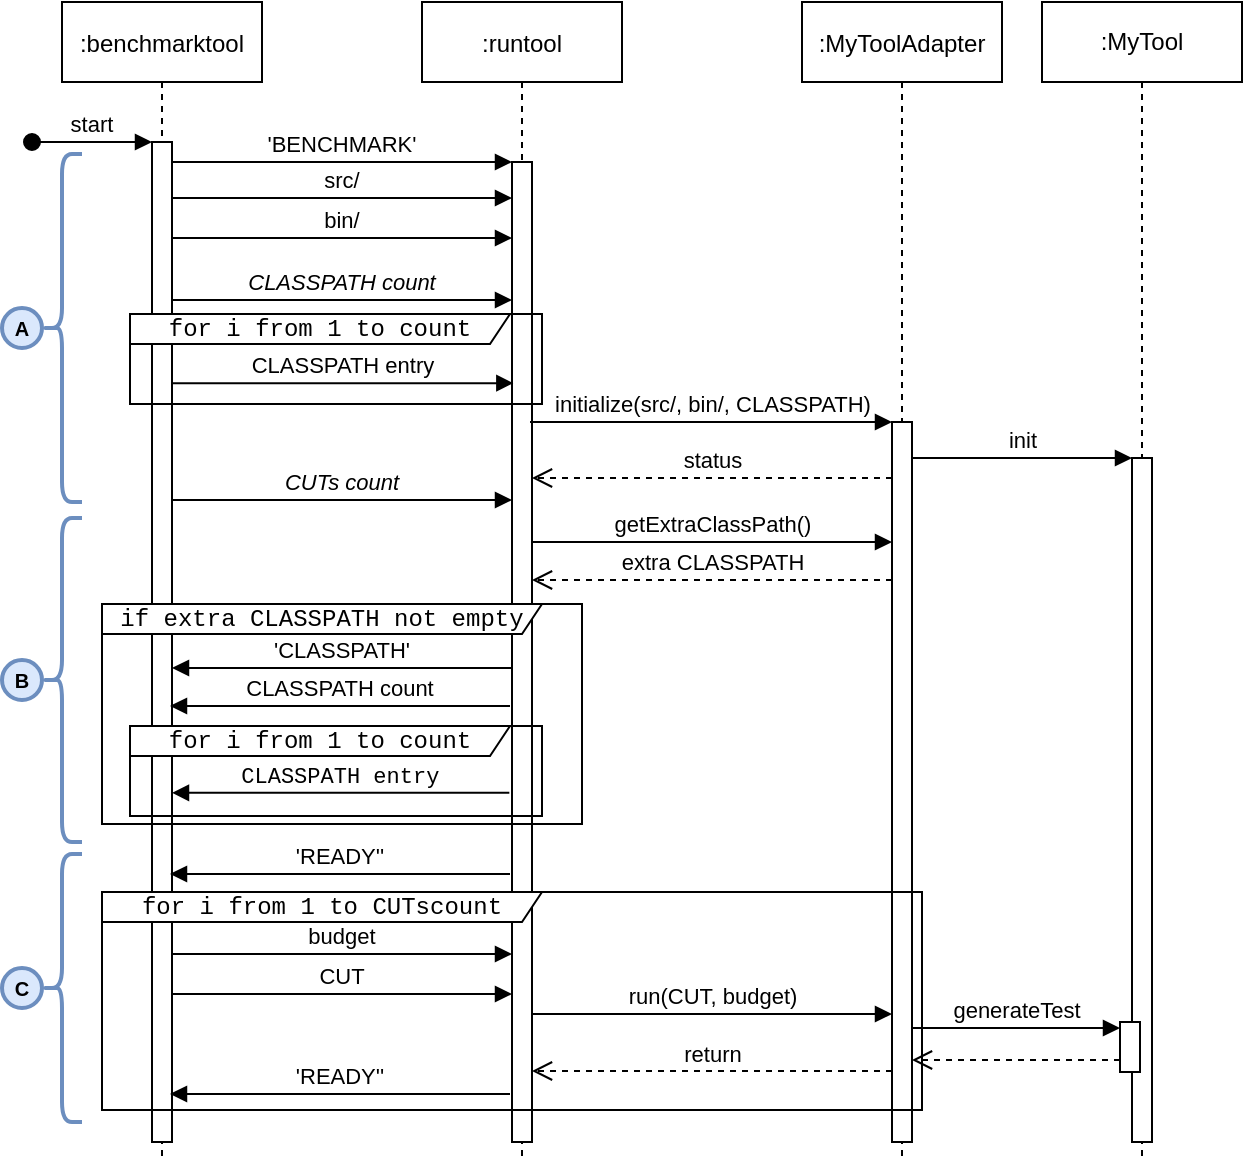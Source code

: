 <mxfile version="19.0.3" type="device"><diagram id="kgpKYQtTHZ0yAKxKKP6v" name="Page-1"><mxGraphModel dx="485" dy="376" grid="1" gridSize="10" guides="1" tooltips="1" connect="1" arrows="1" fold="1" page="1" pageScale="1" pageWidth="850" pageHeight="1100" math="0" shadow="0"><root><mxCell id="0"/><mxCell id="1" parent="0"/><mxCell id="3nuBFxr9cyL0pnOWT2aG-1" value=":benchmarktool" style="shape=umlLifeline;perimeter=lifelinePerimeter;container=1;collapsible=0;recursiveResize=0;rounded=0;shadow=0;strokeWidth=1;" parent="1" vertex="1"><mxGeometry x="120" y="80" width="100" height="580" as="geometry"/></mxCell><mxCell id="3nuBFxr9cyL0pnOWT2aG-2" value="" style="points=[];perimeter=orthogonalPerimeter;rounded=0;shadow=0;strokeWidth=1;" parent="3nuBFxr9cyL0pnOWT2aG-1" vertex="1"><mxGeometry x="45" y="70" width="10" height="500" as="geometry"/></mxCell><mxCell id="3nuBFxr9cyL0pnOWT2aG-3" value="start" style="verticalAlign=bottom;startArrow=oval;endArrow=block;startSize=8;shadow=0;strokeWidth=1;" parent="3nuBFxr9cyL0pnOWT2aG-1" target="3nuBFxr9cyL0pnOWT2aG-2" edge="1"><mxGeometry relative="1" as="geometry"><mxPoint x="-15" y="70" as="sourcePoint"/></mxGeometry></mxCell><mxCell id="3nuBFxr9cyL0pnOWT2aG-5" value=":runtool" style="shape=umlLifeline;perimeter=lifelinePerimeter;container=1;collapsible=0;recursiveResize=0;rounded=0;shadow=0;strokeWidth=1;" parent="1" vertex="1"><mxGeometry x="300" y="80" width="100" height="580" as="geometry"/></mxCell><mxCell id="3nuBFxr9cyL0pnOWT2aG-6" value="" style="points=[];perimeter=orthogonalPerimeter;rounded=0;shadow=0;strokeWidth=1;" parent="3nuBFxr9cyL0pnOWT2aG-5" vertex="1"><mxGeometry x="45" y="80" width="10" height="490" as="geometry"/></mxCell><mxCell id="XowQG6pwx311aU_FqEhj-15" value="for i from 1 to count" style="shape=umlFrame;whiteSpace=wrap;html=1;fontFamily=Courier New;width=190;height=15;" parent="3nuBFxr9cyL0pnOWT2aG-5" vertex="1"><mxGeometry x="-146" y="362" width="206" height="45" as="geometry"/></mxCell><mxCell id="3nuBFxr9cyL0pnOWT2aG-8" value="'BENCHMARK'" style="verticalAlign=bottom;endArrow=block;entryX=0;entryY=0;shadow=0;strokeWidth=1;" parent="1" source="3nuBFxr9cyL0pnOWT2aG-2" target="3nuBFxr9cyL0pnOWT2aG-6" edge="1"><mxGeometry relative="1" as="geometry"><mxPoint x="275" y="160" as="sourcePoint"/></mxGeometry></mxCell><mxCell id="XowQG6pwx311aU_FqEhj-1" value=":MyToolAdapter" style="shape=umlLifeline;perimeter=lifelinePerimeter;container=1;collapsible=0;recursiveResize=0;rounded=0;shadow=0;strokeWidth=1;" parent="1" vertex="1"><mxGeometry x="490" y="80" width="100" height="580" as="geometry"/></mxCell><mxCell id="XowQG6pwx311aU_FqEhj-21" value="" style="html=1;points=[];perimeter=orthogonalPerimeter;fontFamily=Helvetica;" parent="XowQG6pwx311aU_FqEhj-1" vertex="1"><mxGeometry x="45" y="270" width="10" height="20" as="geometry"/></mxCell><mxCell id="XowQG6pwx311aU_FqEhj-28" value="" style="html=1;points=[];perimeter=orthogonalPerimeter;fontFamily=Helvetica;" parent="XowQG6pwx311aU_FqEhj-1" vertex="1"><mxGeometry x="45" y="506" width="10" height="30" as="geometry"/></mxCell><mxCell id="XowQG6pwx311aU_FqEhj-17" value="" style="html=1;points=[];perimeter=orthogonalPerimeter;fontFamily=Helvetica;" parent="XowQG6pwx311aU_FqEhj-1" vertex="1"><mxGeometry x="45" y="210" width="10" height="360" as="geometry"/></mxCell><mxCell id="XowQG6pwx311aU_FqEhj-3" value="src/" style="verticalAlign=bottom;endArrow=block;shadow=0;strokeWidth=1;fontFamily=Helvetica;" parent="1" edge="1"><mxGeometry relative="1" as="geometry"><mxPoint x="175.0" y="178" as="sourcePoint"/><mxPoint x="345" y="178" as="targetPoint"/><Array as="points"><mxPoint x="280" y="178"/></Array></mxGeometry></mxCell><mxCell id="XowQG6pwx311aU_FqEhj-4" value="bin/" style="verticalAlign=bottom;endArrow=block;shadow=0;strokeWidth=1;fontFamily=Helvetica;" parent="1" edge="1"><mxGeometry relative="1" as="geometry"><mxPoint x="175.0" y="198" as="sourcePoint"/><mxPoint x="345" y="198" as="targetPoint"/><Array as="points"><mxPoint x="285" y="198"/></Array></mxGeometry></mxCell><mxCell id="XowQG6pwx311aU_FqEhj-6" value="CLASSPATH count" style="verticalAlign=bottom;endArrow=block;shadow=0;strokeWidth=1;fontFamily=Helvetica;fontStyle=2" parent="1" edge="1"><mxGeometry relative="1" as="geometry"><mxPoint x="175" y="229" as="sourcePoint"/><mxPoint x="345" y="229" as="targetPoint"/><Array as="points"/></mxGeometry></mxCell><mxCell id="XowQG6pwx311aU_FqEhj-8" value="CLASSPATH entry" style="verticalAlign=bottom;endArrow=block;shadow=0;strokeWidth=1;fontFamily=Helvetica;fontStyle=0;entryX=0.067;entryY=0.332;entryDx=0;entryDy=0;entryPerimeter=0;" parent="1" edge="1"><mxGeometry relative="1" as="geometry"><mxPoint x="175" y="270.6" as="sourcePoint"/><mxPoint x="345.67" y="270.6" as="targetPoint"/><Array as="points"/></mxGeometry></mxCell><mxCell id="XowQG6pwx311aU_FqEhj-9" value="CUTs count" style="verticalAlign=bottom;endArrow=block;shadow=0;strokeWidth=1;fontFamily=Helvetica;fontStyle=2" parent="1" edge="1"><mxGeometry relative="1" as="geometry"><mxPoint x="175" y="329" as="sourcePoint"/><mxPoint x="345" y="329" as="targetPoint"/><Array as="points"/></mxGeometry></mxCell><mxCell id="XowQG6pwx311aU_FqEhj-12" value="'CLASSPATH'" style="verticalAlign=bottom;endArrow=block;shadow=0;strokeWidth=1;fontFamily=Helvetica;fontStyle=0;" parent="1" edge="1"><mxGeometry relative="1" as="geometry"><mxPoint x="345" y="413" as="sourcePoint"/><mxPoint x="175" y="413" as="targetPoint"/><Array as="points"/></mxGeometry></mxCell><mxCell id="XowQG6pwx311aU_FqEhj-13" value="CLASSPATH count" style="verticalAlign=bottom;endArrow=block;shadow=0;strokeWidth=1;fontFamily=Helvetica;fontStyle=0;" parent="1" edge="1"><mxGeometry relative="1" as="geometry"><mxPoint x="344" y="432" as="sourcePoint"/><mxPoint x="174" y="432" as="targetPoint"/><Array as="points"/></mxGeometry></mxCell><mxCell id="XowQG6pwx311aU_FqEhj-14" value="CLASSPATH entry" style="verticalAlign=bottom;endArrow=block;shadow=0;strokeWidth=1;fontFamily=Courier New;fontStyle=0;exitX=-0.133;exitY=0.659;exitDx=0;exitDy=0;exitPerimeter=0;" parent="1" edge="1"><mxGeometry relative="1" as="geometry"><mxPoint x="343.67" y="475.42" as="sourcePoint"/><mxPoint x="175" y="475.42" as="targetPoint"/><Array as="points"/></mxGeometry></mxCell><mxCell id="XowQG6pwx311aU_FqEhj-18" value="initialize(src/, bin/, CLASSPATH)" style="html=1;verticalAlign=bottom;endArrow=block;entryX=0;entryY=0;fontFamily=Helvetica;" parent="1" target="XowQG6pwx311aU_FqEhj-17" edge="1"><mxGeometry relative="1" as="geometry"><mxPoint x="354" y="290" as="sourcePoint"/></mxGeometry></mxCell><mxCell id="XowQG6pwx311aU_FqEhj-19" value="status" style="html=1;verticalAlign=bottom;endArrow=open;dashed=1;endSize=8;fontFamily=Helvetica;" parent="1" source="XowQG6pwx311aU_FqEhj-17" edge="1"><mxGeometry relative="1" as="geometry"><mxPoint x="355" y="318" as="targetPoint"/></mxGeometry></mxCell><mxCell id="XowQG6pwx311aU_FqEhj-20" value="'READY''" style="verticalAlign=bottom;endArrow=block;shadow=0;strokeWidth=1;fontFamily=Helvetica;fontStyle=0;" parent="1" edge="1"><mxGeometry relative="1" as="geometry"><mxPoint x="344" y="516" as="sourcePoint"/><mxPoint x="174" y="516" as="targetPoint"/><Array as="points"/></mxGeometry></mxCell><mxCell id="XowQG6pwx311aU_FqEhj-22" value="getExtraClassPath()" style="html=1;verticalAlign=bottom;endArrow=block;entryX=0;entryY=0;fontFamily=Helvetica;" parent="1" source="3nuBFxr9cyL0pnOWT2aG-6" target="XowQG6pwx311aU_FqEhj-21" edge="1"><mxGeometry relative="1" as="geometry"><mxPoint x="465" y="350" as="sourcePoint"/></mxGeometry></mxCell><mxCell id="XowQG6pwx311aU_FqEhj-23" value="extra CLASSPATH" style="html=1;verticalAlign=bottom;endArrow=open;dashed=1;endSize=8;exitX=0;exitY=0.95;fontFamily=Helvetica;" parent="1" source="XowQG6pwx311aU_FqEhj-21" target="3nuBFxr9cyL0pnOWT2aG-6" edge="1"><mxGeometry relative="1" as="geometry"><mxPoint x="400" y="369" as="targetPoint"/></mxGeometry></mxCell><mxCell id="XowQG6pwx311aU_FqEhj-5" value="for i from 1 to count" style="shape=umlFrame;whiteSpace=wrap;html=1;fontFamily=Courier New;width=190;height=15;" parent="1" vertex="1"><mxGeometry x="154" y="236" width="206" height="45" as="geometry"/></mxCell><mxCell id="XowQG6pwx311aU_FqEhj-11" value="if extra CLASSPATH not empty" style="shape=umlFrame;whiteSpace=wrap;html=1;fontFamily=Courier New;width=220;height=15;" parent="1" vertex="1"><mxGeometry x="140" y="381" width="240" height="110" as="geometry"/></mxCell><mxCell id="XowQG6pwx311aU_FqEhj-24" value="'READY''" style="verticalAlign=bottom;endArrow=block;shadow=0;strokeWidth=1;fontFamily=Helvetica;fontStyle=0;" parent="1" edge="1"><mxGeometry relative="1" as="geometry"><mxPoint x="344" y="626" as="sourcePoint"/><mxPoint x="174" y="626" as="targetPoint"/><Array as="points"/></mxGeometry></mxCell><mxCell id="XowQG6pwx311aU_FqEhj-25" value="budget" style="verticalAlign=bottom;endArrow=block;shadow=0;strokeWidth=1;fontFamily=Helvetica;fontStyle=0" parent="1" edge="1"><mxGeometry relative="1" as="geometry"><mxPoint x="175" y="556" as="sourcePoint"/><mxPoint x="345" y="556" as="targetPoint"/><Array as="points"/></mxGeometry></mxCell><mxCell id="XowQG6pwx311aU_FqEhj-27" value="CUT" style="verticalAlign=bottom;endArrow=block;shadow=0;strokeWidth=1;fontFamily=Helvetica;fontStyle=0" parent="1" edge="1"><mxGeometry relative="1" as="geometry"><mxPoint x="175" y="576" as="sourcePoint"/><mxPoint x="345" y="576" as="targetPoint"/><Array as="points"/></mxGeometry></mxCell><mxCell id="XowQG6pwx311aU_FqEhj-29" value="run(CUT, budget)" style="html=1;verticalAlign=bottom;endArrow=block;entryX=0;entryY=0;fontFamily=Helvetica;" parent="1" target="XowQG6pwx311aU_FqEhj-28" edge="1"><mxGeometry relative="1" as="geometry"><mxPoint x="355" y="586" as="sourcePoint"/></mxGeometry></mxCell><mxCell id="XowQG6pwx311aU_FqEhj-30" value="return" style="html=1;verticalAlign=bottom;endArrow=open;dashed=1;endSize=8;exitX=0;exitY=0.95;fontFamily=Helvetica;" parent="1" source="XowQG6pwx311aU_FqEhj-28" edge="1"><mxGeometry relative="1" as="geometry"><mxPoint x="355" y="614.5" as="targetPoint"/></mxGeometry></mxCell><mxCell id="XowQG6pwx311aU_FqEhj-33" value="&lt;span style=&quot;font-size: 10px&quot;&gt;A&lt;/span&gt;" style="ellipse;whiteSpace=wrap;html=1;aspect=fixed;strokeWidth=2;fillColor=#dae8fc;fontFamily=Helvetica;strokeColor=#6c8ebf;fontSize=10;fontStyle=1;spacing=0;" parent="1" vertex="1"><mxGeometry x="90" y="233" width="20" height="20" as="geometry"/></mxCell><mxCell id="XowQG6pwx311aU_FqEhj-34" value="&lt;span style=&quot;font-size: 10px&quot;&gt;B&lt;/span&gt;" style="ellipse;whiteSpace=wrap;html=1;aspect=fixed;strokeWidth=2;fillColor=#dae8fc;fontFamily=Helvetica;strokeColor=#6c8ebf;fontSize=10;fontStyle=1;spacing=0;" parent="1" vertex="1"><mxGeometry x="90" y="409" width="20" height="20" as="geometry"/></mxCell><mxCell id="XowQG6pwx311aU_FqEhj-35" value="&lt;span style=&quot;font-size: 10px&quot;&gt;C&lt;/span&gt;" style="ellipse;whiteSpace=wrap;html=1;aspect=fixed;strokeWidth=2;fillColor=#dae8fc;fontFamily=Helvetica;strokeColor=#6c8ebf;fontSize=10;fontStyle=1;spacing=0;" parent="1" vertex="1"><mxGeometry x="90" y="563" width="20" height="20" as="geometry"/></mxCell><mxCell id="XowQG6pwx311aU_FqEhj-36" value="" style="shape=curlyBracket;whiteSpace=wrap;html=1;rounded=1;fontFamily=Helvetica;size=0.5;fillColor=#dae8fc;strokeColor=#6c8ebf;strokeWidth=2;" parent="1" vertex="1"><mxGeometry x="110" y="156" width="20" height="174" as="geometry"/></mxCell><mxCell id="XowQG6pwx311aU_FqEhj-37" value="" style="shape=curlyBracket;whiteSpace=wrap;html=1;rounded=1;fontFamily=Helvetica;size=0.5;fillColor=#dae8fc;strokeColor=#6c8ebf;strokeWidth=2;" parent="1" vertex="1"><mxGeometry x="110" y="338" width="20" height="162" as="geometry"/></mxCell><mxCell id="XowQG6pwx311aU_FqEhj-38" value="" style="shape=curlyBracket;whiteSpace=wrap;html=1;rounded=1;fontFamily=Helvetica;size=0.5;fillColor=#dae8fc;strokeColor=#6c8ebf;strokeWidth=2;" parent="1" vertex="1"><mxGeometry x="110" y="506" width="20" height="134" as="geometry"/></mxCell><mxCell id="INVJpRHgs7qI6EcaiGd8-5" value=":MyTool" style="shape=umlLifeline;perimeter=lifelinePerimeter;whiteSpace=wrap;html=1;container=1;collapsible=0;recursiveResize=0;outlineConnect=0;" vertex="1" parent="1"><mxGeometry x="610" y="80" width="100" height="580" as="geometry"/></mxCell><mxCell id="INVJpRHgs7qI6EcaiGd8-15" value="" style="html=1;points=[];perimeter=orthogonalPerimeter;fontFamily=Helvetica;" vertex="1" parent="INVJpRHgs7qI6EcaiGd8-5"><mxGeometry x="45" y="228" width="10" height="342" as="geometry"/></mxCell><mxCell id="INVJpRHgs7qI6EcaiGd8-17" value="" style="html=1;points=[];perimeter=orthogonalPerimeter;fontFamily=Helvetica;" vertex="1" parent="INVJpRHgs7qI6EcaiGd8-5"><mxGeometry x="39" y="510" width="10" height="25" as="geometry"/></mxCell><mxCell id="INVJpRHgs7qI6EcaiGd8-16" value="init" style="html=1;verticalAlign=bottom;endArrow=block;entryX=0;entryY=0;fontFamily=Helvetica;" edge="1" parent="1" target="INVJpRHgs7qI6EcaiGd8-15" source="XowQG6pwx311aU_FqEhj-17"><mxGeometry relative="1" as="geometry"><mxPoint x="560" y="308" as="sourcePoint"/></mxGeometry></mxCell><mxCell id="INVJpRHgs7qI6EcaiGd8-18" value="generateTest" style="html=1;verticalAlign=bottom;endArrow=block;fontFamily=Helvetica;" edge="1" parent="1" target="INVJpRHgs7qI6EcaiGd8-17"><mxGeometry relative="1" as="geometry"><mxPoint x="545" y="593" as="sourcePoint"/><mxPoint x="649" y="593" as="targetPoint"/></mxGeometry></mxCell><mxCell id="INVJpRHgs7qI6EcaiGd8-19" value="" style="html=1;verticalAlign=bottom;endArrow=open;dashed=1;endSize=8;fontFamily=Helvetica;" edge="1" parent="1"><mxGeometry relative="1" as="geometry"><mxPoint x="545" y="609" as="targetPoint"/><mxPoint x="649" y="609" as="sourcePoint"/></mxGeometry></mxCell><mxCell id="XowQG6pwx311aU_FqEhj-31" value="for i from 1 to CUTscount" style="shape=umlFrame;whiteSpace=wrap;html=1;fontFamily=Courier New;width=220;height=15;" parent="1" vertex="1"><mxGeometry x="140" y="525" width="410" height="109" as="geometry"/></mxCell></root></mxGraphModel></diagram></mxfile>
